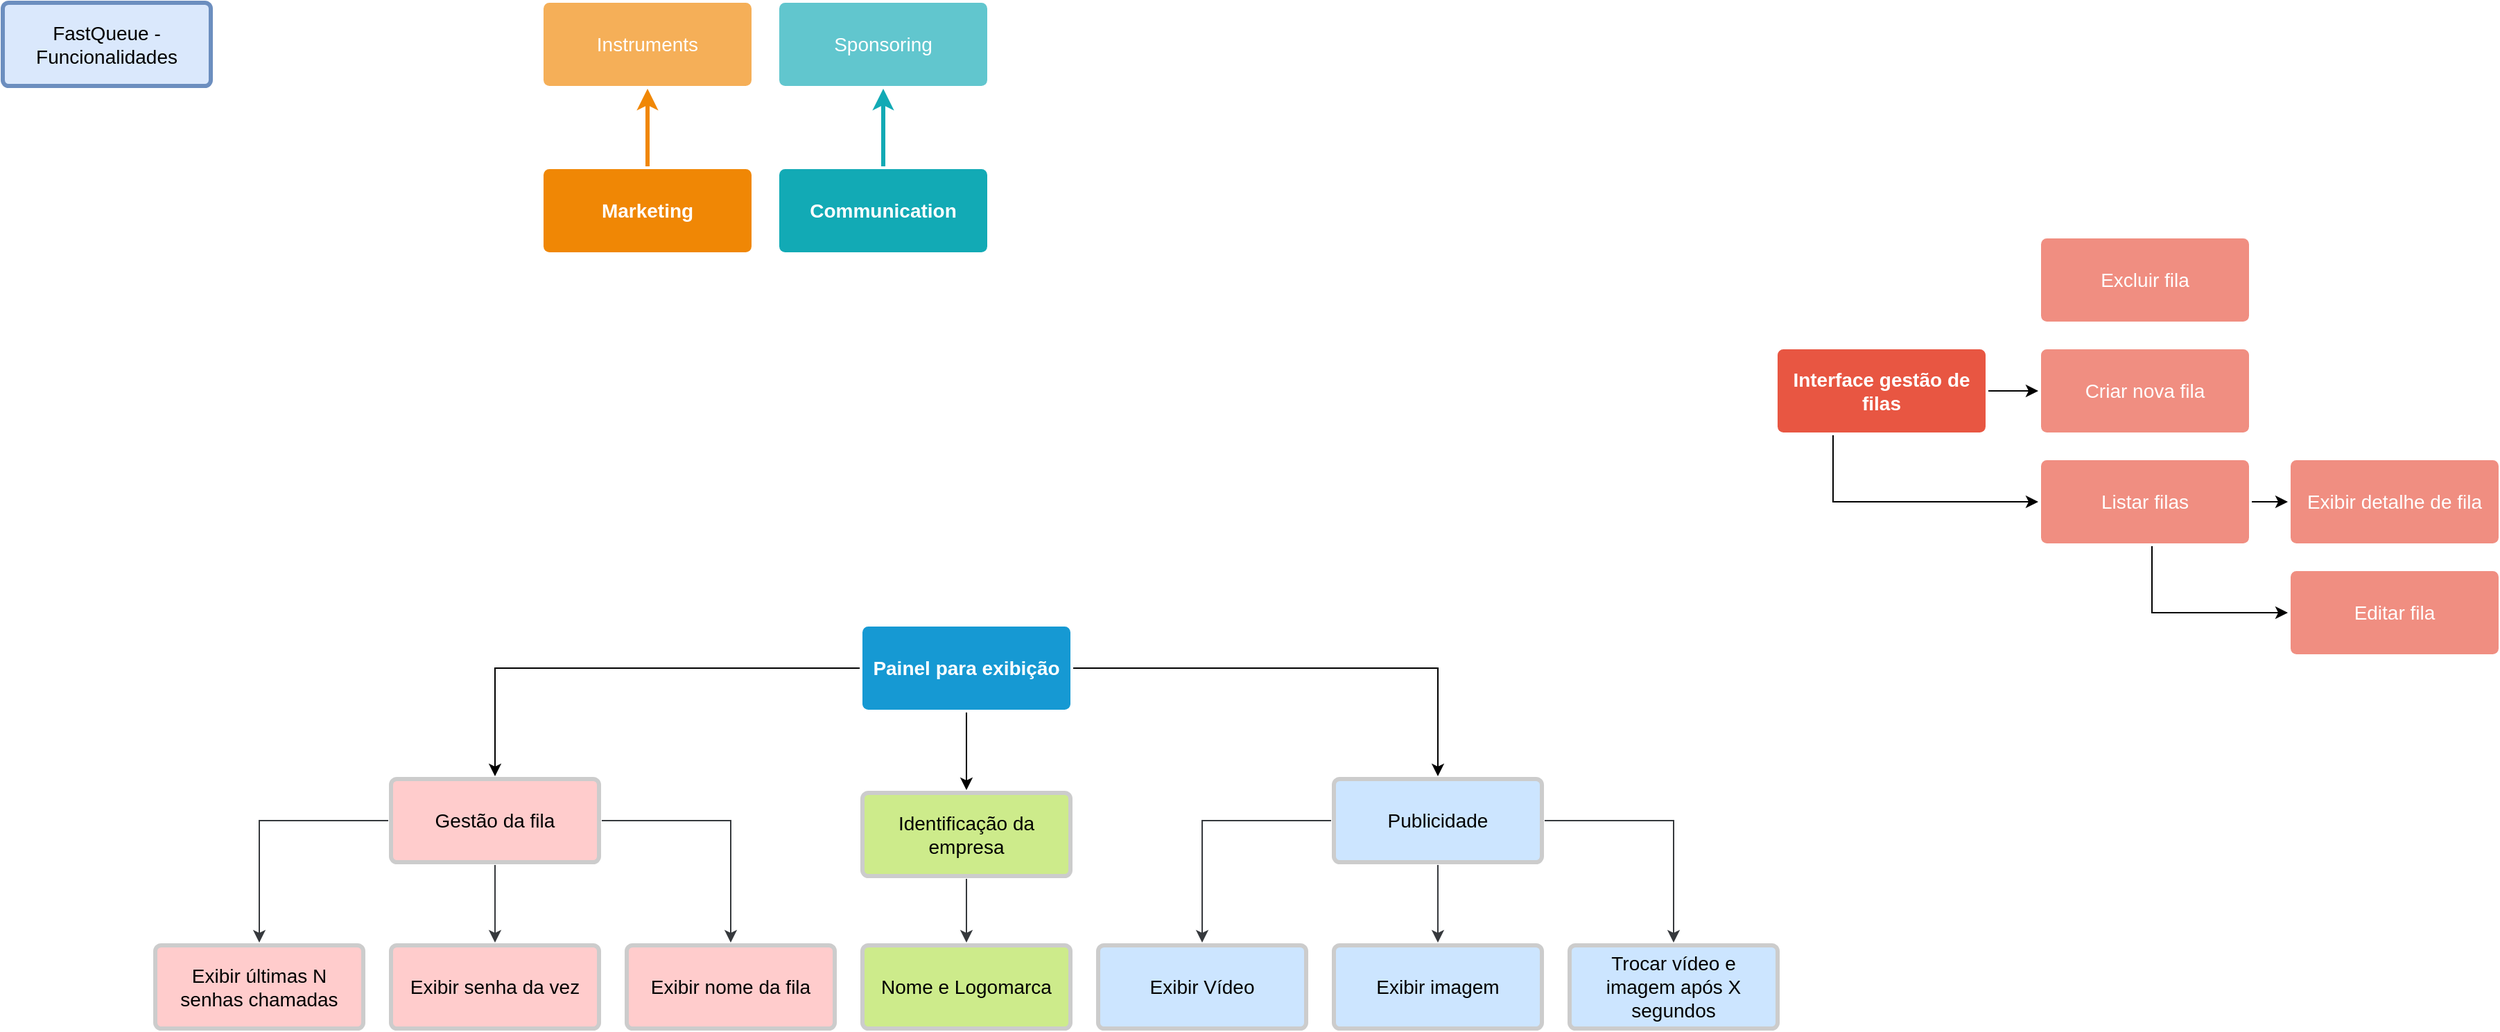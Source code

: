 <mxfile version="17.5.0" type="github">
  <diagram id="6a731a19-8d31-9384-78a2-239565b7b9f0" name="Page-1">
    <mxGraphModel dx="1929" dy="1091" grid="1" gridSize="10" guides="1" tooltips="1" connect="1" arrows="1" fold="1" page="1" pageScale="1" pageWidth="1169" pageHeight="827" background="none" math="0" shadow="0">
      <root>
        <mxCell id="0" />
        <mxCell id="1" parent="0" />
        <mxCell id="2rp1aH3CxBHH7PFFhipD-1801" value="" style="edgeStyle=orthogonalEdgeStyle;rounded=0;orthogonalLoop=1;jettySize=auto;html=1;strokeColor=#E6E6E6;" edge="1" parent="1" source="1753" target="1756">
          <mxGeometry relative="1" as="geometry" />
        </mxCell>
        <mxCell id="2rp1aH3CxBHH7PFFhipD-1802" style="edgeStyle=orthogonalEdgeStyle;rounded=0;orthogonalLoop=1;jettySize=auto;html=1;strokeColor=#000000;" edge="1" parent="1" source="1753" target="1756">
          <mxGeometry relative="1" as="geometry" />
        </mxCell>
        <mxCell id="2rp1aH3CxBHH7PFFhipD-1808" style="edgeStyle=orthogonalEdgeStyle;rounded=0;orthogonalLoop=1;jettySize=auto;html=1;strokeColor=#000000;" edge="1" parent="1" source="1753" target="2rp1aH3CxBHH7PFFhipD-1803">
          <mxGeometry relative="1" as="geometry">
            <Array as="points">
              <mxPoint x="1370" y="390" />
            </Array>
          </mxGeometry>
        </mxCell>
        <mxCell id="1753" value="Interface gestão de filas" style="rounded=1;whiteSpace=wrap;html=1;shadow=0;labelBackgroundColor=none;strokeColor=none;strokeWidth=3;fillColor=#e85642;fontFamily=Helvetica;fontSize=14;fontColor=#FFFFFF;align=center;spacing=5;fontStyle=1;arcSize=7;perimeterSpacing=2;" parent="1" vertex="1">
          <mxGeometry x="1330" y="280" width="150" height="60" as="geometry" />
        </mxCell>
        <mxCell id="1756" value="Criar nova fila" style="rounded=1;whiteSpace=wrap;html=1;shadow=0;labelBackgroundColor=none;strokeColor=none;strokeWidth=3;fillColor=#f08e81;fontFamily=Helvetica;fontSize=14;fontColor=#FFFFFF;align=center;spacing=5;fontStyle=0;arcSize=7;perimeterSpacing=2;" parent="1" vertex="1">
          <mxGeometry x="1520" y="280" width="150" height="60" as="geometry" />
        </mxCell>
        <mxCell id="1760" value="&lt;div&gt;Painel para exibição&lt;/div&gt;" style="rounded=1;whiteSpace=wrap;html=1;shadow=0;labelBackgroundColor=none;strokeColor=none;strokeWidth=3;fillColor=#1699d3;fontFamily=Helvetica;fontSize=14;fontColor=#FFFFFF;align=center;spacing=5;fontStyle=1;arcSize=7;perimeterSpacing=2;" parent="1" vertex="1">
          <mxGeometry x="670" y="480" width="150" height="60" as="geometry" />
        </mxCell>
        <mxCell id="2rp1aH3CxBHH7PFFhipD-1780" style="edgeStyle=orthogonalEdgeStyle;rounded=0;orthogonalLoop=1;jettySize=auto;html=1;fillColor=#ffcccc;strokeColor=#36393d;" edge="1" parent="1" source="2rp1aH3CxBHH7PFFhipD-1785" target="2rp1aH3CxBHH7PFFhipD-1779">
          <mxGeometry relative="1" as="geometry">
            <Array as="points">
              <mxPoint x="415" y="620" />
            </Array>
          </mxGeometry>
        </mxCell>
        <mxCell id="2rp1aH3CxBHH7PFFhipD-1782" style="edgeStyle=orthogonalEdgeStyle;rounded=0;orthogonalLoop=1;jettySize=auto;html=1;" edge="1" parent="1" source="1760" target="2rp1aH3CxBHH7PFFhipD-1781">
          <mxGeometry relative="1" as="geometry">
            <mxPoint x="745" y="572" as="sourcePoint" />
          </mxGeometry>
        </mxCell>
        <mxCell id="2rp1aH3CxBHH7PFFhipD-1784" style="edgeStyle=orthogonalEdgeStyle;rounded=0;orthogonalLoop=1;jettySize=auto;html=1;fillColor=#ffcccc;strokeColor=#36393d;" edge="1" parent="1" source="2rp1aH3CxBHH7PFFhipD-1785" target="2rp1aH3CxBHH7PFFhipD-1783">
          <mxGeometry relative="1" as="geometry">
            <Array as="points">
              <mxPoint x="235" y="620" />
            </Array>
          </mxGeometry>
        </mxCell>
        <mxCell id="2rp1aH3CxBHH7PFFhipD-1786" style="edgeStyle=orthogonalEdgeStyle;rounded=0;orthogonalLoop=1;jettySize=auto;html=1;" edge="1" parent="1" source="1760" target="2rp1aH3CxBHH7PFFhipD-1785">
          <mxGeometry relative="1" as="geometry">
            <mxPoint x="668" y="540" as="sourcePoint" />
          </mxGeometry>
        </mxCell>
        <mxCell id="2rp1aH3CxBHH7PFFhipD-1800" style="edgeStyle=orthogonalEdgeStyle;rounded=0;orthogonalLoop=1;jettySize=auto;html=1;" edge="1" parent="1" source="1760" target="2rp1aH3CxBHH7PFFhipD-1798">
          <mxGeometry relative="1" as="geometry">
            <mxPoint x="822" y="540" as="sourcePoint" />
          </mxGeometry>
        </mxCell>
        <mxCell id="1764" value="Marketing" style="rounded=1;whiteSpace=wrap;html=1;shadow=0;labelBackgroundColor=none;strokeColor=none;strokeWidth=3;fillColor=#F08705;fontFamily=Helvetica;fontSize=14;fontColor=#FFFFFF;align=center;spacing=5;fontStyle=1;arcSize=7;perimeterSpacing=2;" parent="1" vertex="1">
          <mxGeometry x="440" y="150" width="150" height="60" as="geometry" />
        </mxCell>
        <mxCell id="1767" value="Instruments" style="rounded=1;whiteSpace=wrap;html=1;shadow=0;labelBackgroundColor=none;strokeColor=none;strokeWidth=3;fillColor=#f5af58;fontFamily=Helvetica;fontSize=14;fontColor=#FFFFFF;align=center;spacing=5;arcSize=7;perimeterSpacing=2;" parent="1" vertex="1">
          <mxGeometry x="440" y="30" width="150" height="60" as="geometry" />
        </mxCell>
        <mxCell id="1768" value="" style="edgeStyle=none;rounded=0;jumpStyle=none;html=1;shadow=0;labelBackgroundColor=none;startArrow=none;startFill=0;endArrow=classic;endFill=1;jettySize=auto;orthogonalLoop=1;strokeColor=#F08705;strokeWidth=3;fontFamily=Helvetica;fontSize=14;fontColor=#FFFFFF;spacing=5;" parent="1" source="1764" target="1767" edge="1">
          <mxGeometry relative="1" as="geometry" />
        </mxCell>
        <mxCell id="1769" value="FastQueue - Funcionalidades" style="rounded=1;whiteSpace=wrap;html=1;shadow=0;labelBackgroundColor=none;strokeColor=#6c8ebf;strokeWidth=3;fillColor=#dae8fc;fontFamily=Helvetica;fontSize=14;align=center;spacing=5;arcSize=7;perimeterSpacing=2;" parent="1" vertex="1">
          <mxGeometry x="50" y="30" width="150" height="60" as="geometry" />
        </mxCell>
        <mxCell id="1771" value="Communication" style="rounded=1;whiteSpace=wrap;html=1;shadow=0;labelBackgroundColor=none;strokeColor=none;strokeWidth=3;fillColor=#12aab5;fontFamily=Helvetica;fontSize=14;fontColor=#FFFFFF;align=center;spacing=5;fontStyle=1;arcSize=7;perimeterSpacing=2;" parent="1" vertex="1">
          <mxGeometry x="610" y="150.0" width="150" height="60" as="geometry" />
        </mxCell>
        <mxCell id="1776" value="Sponsoring" style="rounded=1;whiteSpace=wrap;html=1;shadow=0;labelBackgroundColor=none;strokeColor=none;strokeWidth=3;fillColor=#61c6ce;fontFamily=Helvetica;fontSize=14;fontColor=#FFFFFF;align=center;spacing=5;fontStyle=0;arcSize=7;perimeterSpacing=2;" parent="1" vertex="1">
          <mxGeometry x="610" y="30" width="150" height="60" as="geometry" />
        </mxCell>
        <mxCell id="1777" value="" style="edgeStyle=none;rounded=1;jumpStyle=none;html=1;shadow=0;labelBackgroundColor=none;startArrow=none;startFill=0;jettySize=auto;orthogonalLoop=1;strokeColor=#12AAB5;strokeWidth=3;fontFamily=Helvetica;fontSize=14;fontColor=#FFFFFF;spacing=5;fontStyle=1;fillColor=#b0e3e6;" parent="1" source="1771" target="1776" edge="1">
          <mxGeometry relative="1" as="geometry" />
        </mxCell>
        <mxCell id="2rp1aH3CxBHH7PFFhipD-1779" value="&lt;div&gt;Exibir senha da vez&lt;/div&gt;" style="rounded=1;whiteSpace=wrap;html=1;shadow=0;labelBackgroundColor=none;strokeColor=#CCCCCC;strokeWidth=3;fillColor=#ffcccc;fontFamily=Helvetica;fontSize=14;align=center;spacing=5;arcSize=7;perimeterSpacing=2;" vertex="1" parent="1">
          <mxGeometry x="330" y="710" width="150" height="60" as="geometry" />
        </mxCell>
        <mxCell id="2rp1aH3CxBHH7PFFhipD-1792" style="edgeStyle=orthogonalEdgeStyle;rounded=0;orthogonalLoop=1;jettySize=auto;html=1;fillColor=#cdeb8b;strokeColor=#36393d;" edge="1" parent="1" source="2rp1aH3CxBHH7PFFhipD-1781" target="2rp1aH3CxBHH7PFFhipD-1790">
          <mxGeometry relative="1" as="geometry" />
        </mxCell>
        <mxCell id="2rp1aH3CxBHH7PFFhipD-1781" value="Identificação da empresa" style="rounded=1;whiteSpace=wrap;html=1;shadow=0;labelBackgroundColor=none;strokeColor=#CCCCCC;strokeWidth=3;fillColor=#cdeb8b;fontFamily=Helvetica;fontSize=14;align=center;spacing=5;arcSize=7;perimeterSpacing=2;" vertex="1" parent="1">
          <mxGeometry x="670" y="600" width="150" height="60" as="geometry" />
        </mxCell>
        <mxCell id="2rp1aH3CxBHH7PFFhipD-1783" value="&lt;div&gt;Exibir últimas N senhas chamadas&lt;/div&gt;" style="rounded=1;whiteSpace=wrap;html=1;shadow=0;labelBackgroundColor=none;strokeColor=#CCCCCC;strokeWidth=3;fillColor=#ffcccc;fontFamily=Helvetica;fontSize=14;align=center;spacing=5;arcSize=7;perimeterSpacing=2;" vertex="1" parent="1">
          <mxGeometry x="160" y="710" width="150" height="60" as="geometry" />
        </mxCell>
        <mxCell id="2rp1aH3CxBHH7PFFhipD-1789" style="edgeStyle=orthogonalEdgeStyle;rounded=0;orthogonalLoop=1;jettySize=auto;html=1;fillColor=#ffcccc;strokeColor=#36393d;" edge="1" parent="1" source="2rp1aH3CxBHH7PFFhipD-1785" target="2rp1aH3CxBHH7PFFhipD-1788">
          <mxGeometry relative="1" as="geometry" />
        </mxCell>
        <mxCell id="2rp1aH3CxBHH7PFFhipD-1785" value="Gestão da fila" style="rounded=1;whiteSpace=wrap;html=1;shadow=0;labelBackgroundColor=none;strokeColor=#CCCCCC;strokeWidth=3;fillColor=#ffcccc;fontFamily=Helvetica;fontSize=14;align=center;spacing=5;fontStyle=0;arcSize=7;perimeterSpacing=2;" vertex="1" parent="1">
          <mxGeometry x="330" y="590" width="150" height="60" as="geometry" />
        </mxCell>
        <mxCell id="2rp1aH3CxBHH7PFFhipD-1788" value="Exibir nome da fila" style="rounded=1;whiteSpace=wrap;html=1;shadow=0;labelBackgroundColor=none;strokeColor=#CCCCCC;strokeWidth=3;fillColor=#ffcccc;fontFamily=Helvetica;fontSize=14;align=center;spacing=5;arcSize=7;perimeterSpacing=2;" vertex="1" parent="1">
          <mxGeometry x="500" y="710" width="150" height="60" as="geometry" />
        </mxCell>
        <mxCell id="2rp1aH3CxBHH7PFFhipD-1790" value="Nome e Logomarca" style="rounded=1;whiteSpace=wrap;html=1;shadow=0;labelBackgroundColor=none;strokeColor=#CCCCCC;strokeWidth=3;fillColor=#cdeb8b;fontFamily=Helvetica;fontSize=14;align=center;spacing=5;arcSize=7;perimeterSpacing=2;" vertex="1" parent="1">
          <mxGeometry x="670" y="710" width="150" height="60" as="geometry" />
        </mxCell>
        <mxCell id="2rp1aH3CxBHH7PFFhipD-1793" style="edgeStyle=orthogonalEdgeStyle;rounded=0;orthogonalLoop=1;jettySize=auto;html=1;fillColor=#cce5ff;strokeColor=#36393d;" edge="1" parent="1" source="2rp1aH3CxBHH7PFFhipD-1798" target="2rp1aH3CxBHH7PFFhipD-1795">
          <mxGeometry relative="1" as="geometry">
            <Array as="points">
              <mxPoint x="1095" y="620" />
            </Array>
          </mxGeometry>
        </mxCell>
        <mxCell id="2rp1aH3CxBHH7PFFhipD-1794" style="edgeStyle=orthogonalEdgeStyle;rounded=0;orthogonalLoop=1;jettySize=auto;html=1;fillColor=#cce5ff;strokeColor=#36393d;" edge="1" parent="1" source="2rp1aH3CxBHH7PFFhipD-1798" target="2rp1aH3CxBHH7PFFhipD-1796">
          <mxGeometry relative="1" as="geometry">
            <Array as="points">
              <mxPoint x="915" y="620" />
            </Array>
          </mxGeometry>
        </mxCell>
        <mxCell id="2rp1aH3CxBHH7PFFhipD-1795" value="Exibir imagem" style="rounded=1;whiteSpace=wrap;html=1;shadow=0;labelBackgroundColor=none;strokeColor=#CCCCCC;strokeWidth=3;fillColor=#cce5ff;fontFamily=Helvetica;fontSize=14;align=center;spacing=5;arcSize=7;perimeterSpacing=2;" vertex="1" parent="1">
          <mxGeometry x="1010" y="710" width="150" height="60" as="geometry" />
        </mxCell>
        <mxCell id="2rp1aH3CxBHH7PFFhipD-1796" value="Exibir Vídeo" style="rounded=1;whiteSpace=wrap;html=1;shadow=0;labelBackgroundColor=none;strokeColor=#CCCCCC;strokeWidth=3;fillColor=#cce5ff;fontFamily=Helvetica;fontSize=14;align=center;spacing=5;arcSize=7;perimeterSpacing=2;" vertex="1" parent="1">
          <mxGeometry x="840" y="710" width="150" height="60" as="geometry" />
        </mxCell>
        <mxCell id="2rp1aH3CxBHH7PFFhipD-1797" style="edgeStyle=orthogonalEdgeStyle;rounded=0;orthogonalLoop=1;jettySize=auto;html=1;fillColor=#cce5ff;strokeColor=#36393d;" edge="1" parent="1" source="2rp1aH3CxBHH7PFFhipD-1798" target="2rp1aH3CxBHH7PFFhipD-1799">
          <mxGeometry relative="1" as="geometry" />
        </mxCell>
        <mxCell id="2rp1aH3CxBHH7PFFhipD-1798" value="Publicidade" style="rounded=1;whiteSpace=wrap;html=1;shadow=0;labelBackgroundColor=none;strokeColor=#CCCCCC;strokeWidth=3;fillColor=#cce5ff;fontFamily=Helvetica;fontSize=14;align=center;spacing=5;fontStyle=0;arcSize=7;perimeterSpacing=2;" vertex="1" parent="1">
          <mxGeometry x="1010" y="590" width="150" height="60" as="geometry" />
        </mxCell>
        <mxCell id="2rp1aH3CxBHH7PFFhipD-1799" value="Trocar vídeo e imagem após X segundos" style="rounded=1;whiteSpace=wrap;html=1;shadow=0;labelBackgroundColor=none;strokeColor=#CCCCCC;strokeWidth=3;fillColor=#cce5ff;fontFamily=Helvetica;fontSize=14;align=center;spacing=5;arcSize=7;perimeterSpacing=2;" vertex="1" parent="1">
          <mxGeometry x="1180" y="710" width="150" height="60" as="geometry" />
        </mxCell>
        <mxCell id="2rp1aH3CxBHH7PFFhipD-1807" value="" style="edgeStyle=orthogonalEdgeStyle;rounded=0;orthogonalLoop=1;jettySize=auto;html=1;strokeColor=#000000;" edge="1" parent="1" source="2rp1aH3CxBHH7PFFhipD-1803" target="2rp1aH3CxBHH7PFFhipD-1806">
          <mxGeometry relative="1" as="geometry" />
        </mxCell>
        <mxCell id="2rp1aH3CxBHH7PFFhipD-1809" style="edgeStyle=orthogonalEdgeStyle;rounded=0;orthogonalLoop=1;jettySize=auto;html=1;strokeColor=#000000;" edge="1" parent="1" source="2rp1aH3CxBHH7PFFhipD-1803" target="2rp1aH3CxBHH7PFFhipD-1805">
          <mxGeometry relative="1" as="geometry">
            <Array as="points">
              <mxPoint x="1600" y="470" />
            </Array>
          </mxGeometry>
        </mxCell>
        <mxCell id="2rp1aH3CxBHH7PFFhipD-1803" value="Listar filas" style="rounded=1;whiteSpace=wrap;html=1;shadow=0;labelBackgroundColor=none;strokeColor=none;strokeWidth=3;fillColor=#f08e81;fontFamily=Helvetica;fontSize=14;fontColor=#FFFFFF;align=center;spacing=5;fontStyle=0;arcSize=7;perimeterSpacing=2;" vertex="1" parent="1">
          <mxGeometry x="1520" y="360" width="150" height="60" as="geometry" />
        </mxCell>
        <mxCell id="2rp1aH3CxBHH7PFFhipD-1805" value="&lt;div&gt;Editar fila&lt;/div&gt;" style="rounded=1;whiteSpace=wrap;html=1;shadow=0;labelBackgroundColor=none;strokeColor=none;strokeWidth=3;fillColor=#f08e81;fontFamily=Helvetica;fontSize=14;fontColor=#FFFFFF;align=center;spacing=5;fontStyle=0;arcSize=7;perimeterSpacing=2;" vertex="1" parent="1">
          <mxGeometry x="1700" y="440" width="150" height="60" as="geometry" />
        </mxCell>
        <mxCell id="2rp1aH3CxBHH7PFFhipD-1806" value="Exibir detalhe de fila" style="rounded=1;whiteSpace=wrap;html=1;shadow=0;labelBackgroundColor=none;strokeColor=none;strokeWidth=3;fillColor=#f08e81;fontFamily=Helvetica;fontSize=14;fontColor=#FFFFFF;align=center;spacing=5;fontStyle=0;arcSize=7;perimeterSpacing=2;" vertex="1" parent="1">
          <mxGeometry x="1700" y="360" width="150" height="60" as="geometry" />
        </mxCell>
        <mxCell id="2rp1aH3CxBHH7PFFhipD-1810" value="Excluir fila" style="rounded=1;whiteSpace=wrap;html=1;shadow=0;labelBackgroundColor=none;strokeColor=none;strokeWidth=3;fillColor=#f08e81;fontFamily=Helvetica;fontSize=14;fontColor=#FFFFFF;align=center;spacing=5;fontStyle=0;arcSize=7;perimeterSpacing=2;" vertex="1" parent="1">
          <mxGeometry x="1520" y="200" width="150" height="60" as="geometry" />
        </mxCell>
      </root>
    </mxGraphModel>
  </diagram>
</mxfile>
